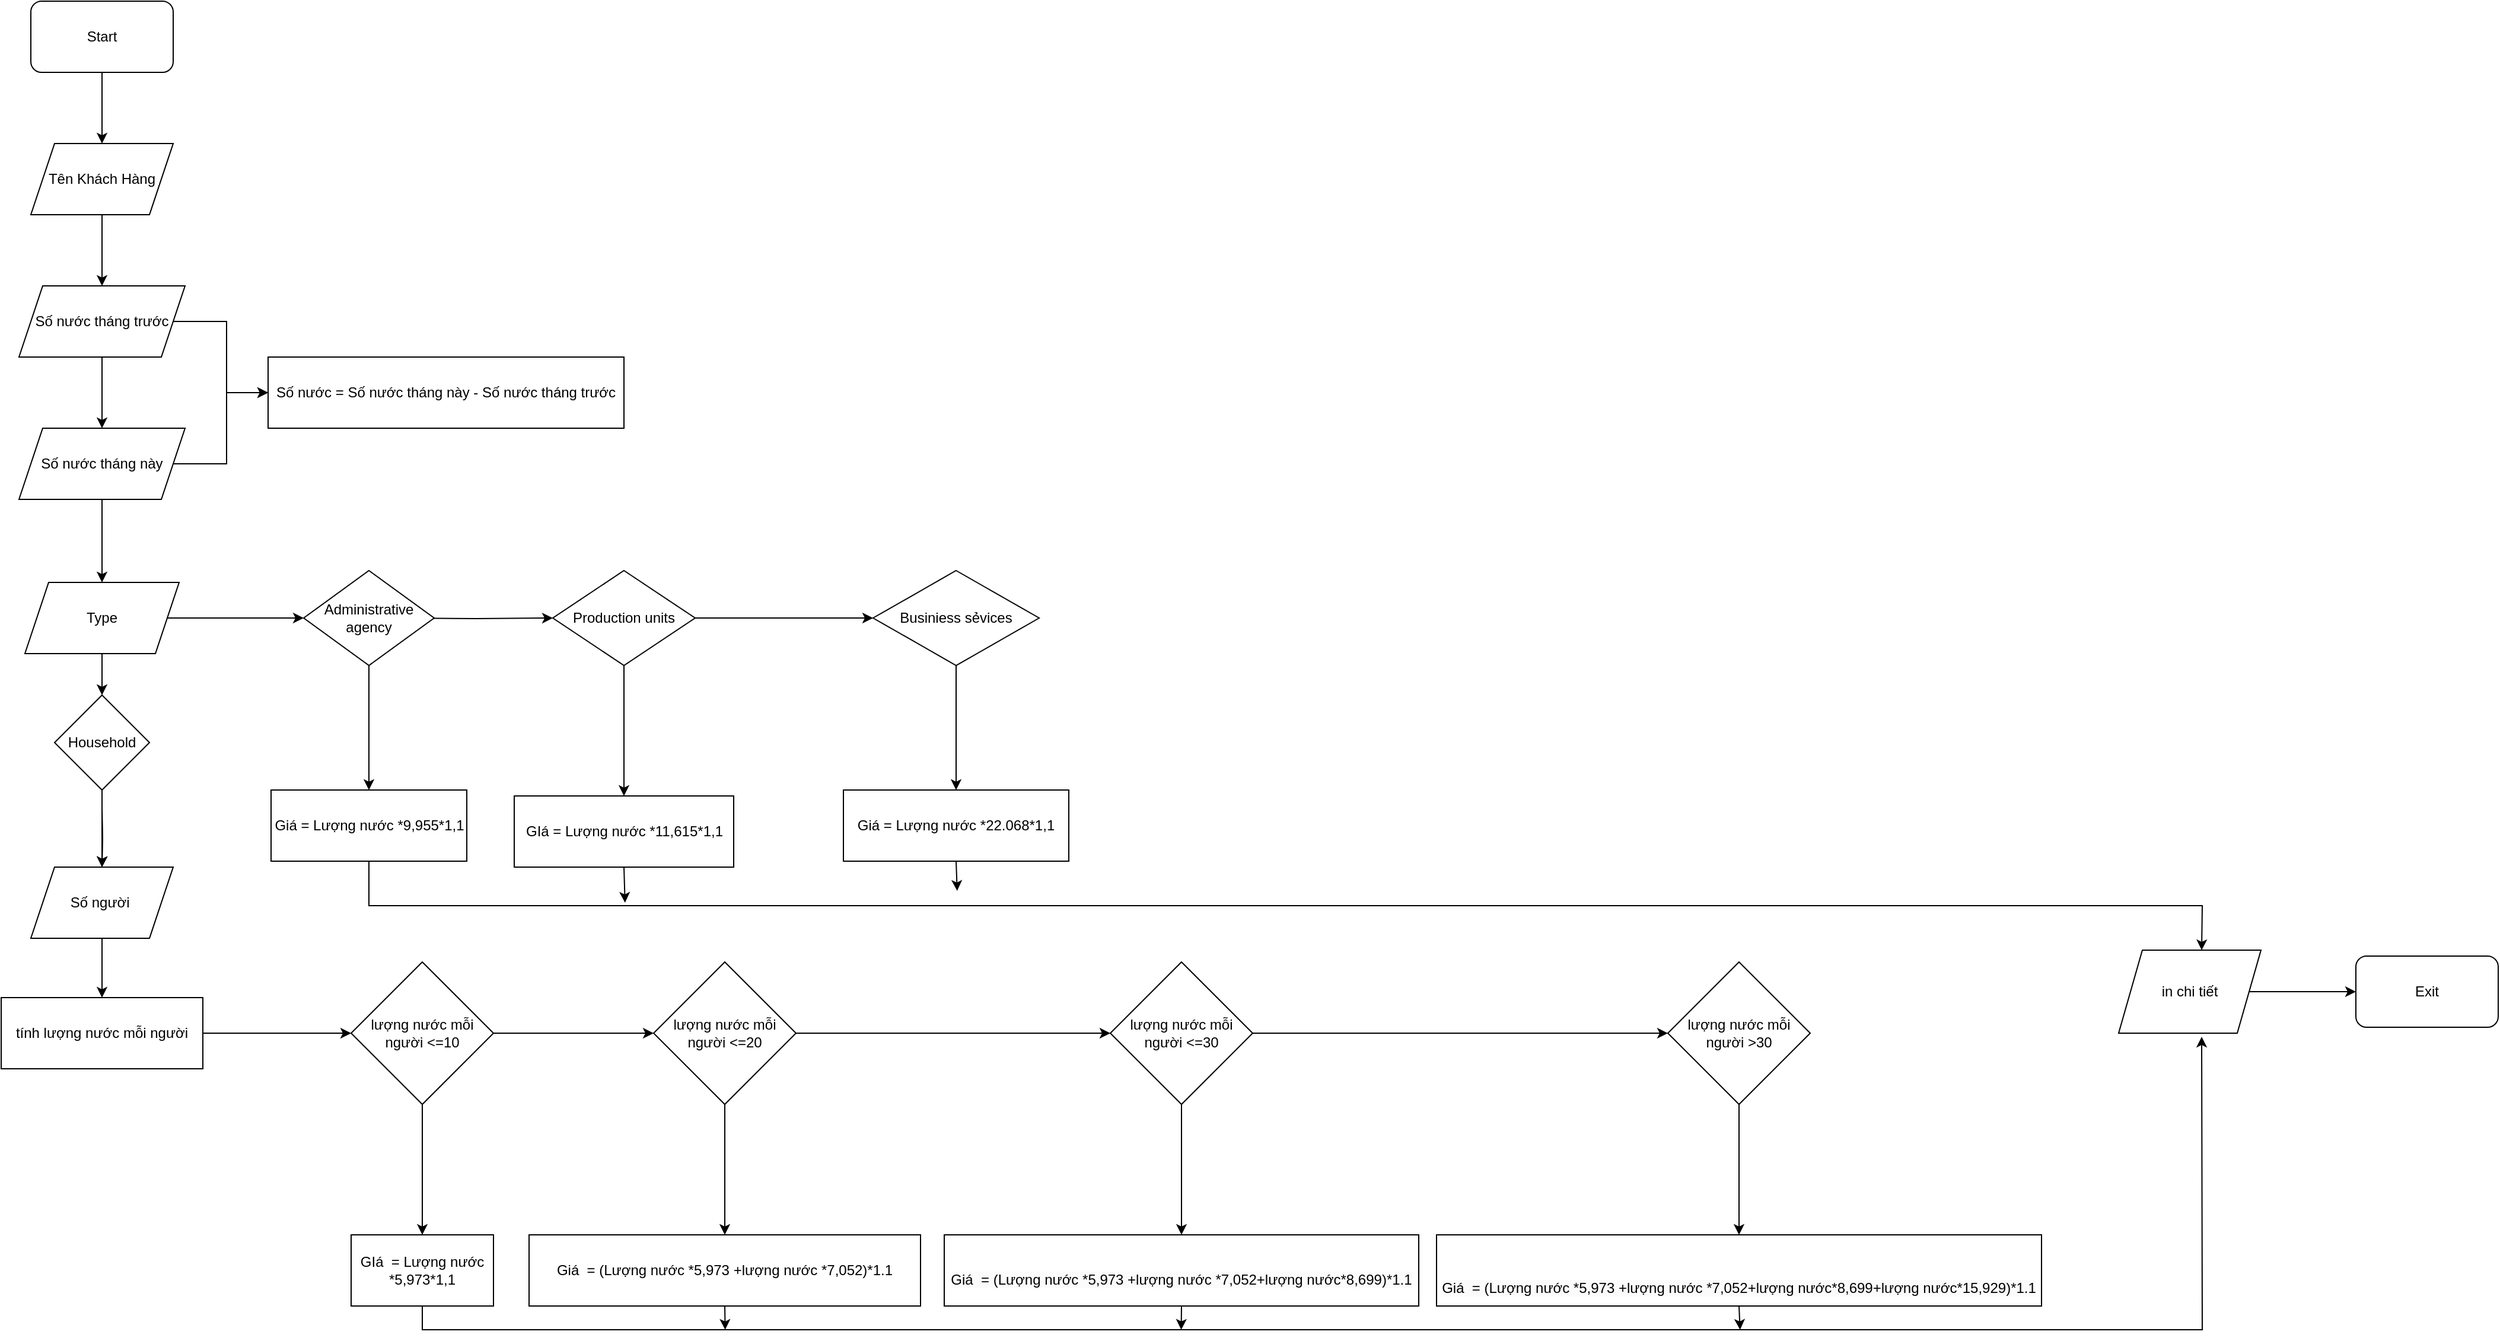 <mxfile version="22.0.4" type="github">
  <diagram id="C5RBs43oDa-KdzZeNtuy" name="Page-1">
    <mxGraphModel dx="2298" dy="1144" grid="1" gridSize="10" guides="1" tooltips="1" connect="1" arrows="1" fold="1" page="1" pageScale="1" pageWidth="827" pageHeight="1169" math="0" shadow="0">
      <root>
        <mxCell id="WIyWlLk6GJQsqaUBKTNV-0" />
        <mxCell id="WIyWlLk6GJQsqaUBKTNV-1" parent="WIyWlLk6GJQsqaUBKTNV-0" />
        <mxCell id="1D-Ijx-TDNGPNBYOoh16-20" value="" style="edgeStyle=orthogonalEdgeStyle;rounded=0;orthogonalLoop=1;jettySize=auto;html=1;" edge="1" parent="WIyWlLk6GJQsqaUBKTNV-1" source="1D-Ijx-TDNGPNBYOoh16-0" target="1D-Ijx-TDNGPNBYOoh16-19">
          <mxGeometry relative="1" as="geometry" />
        </mxCell>
        <mxCell id="1D-Ijx-TDNGPNBYOoh16-0" value="Start" style="rounded=1;whiteSpace=wrap;html=1;" vertex="1" parent="WIyWlLk6GJQsqaUBKTNV-1">
          <mxGeometry x="190" width="120" height="60" as="geometry" />
        </mxCell>
        <mxCell id="1D-Ijx-TDNGPNBYOoh16-18" value="" style="edgeStyle=orthogonalEdgeStyle;rounded=0;orthogonalLoop=1;jettySize=auto;html=1;" edge="1" parent="WIyWlLk6GJQsqaUBKTNV-1" source="1D-Ijx-TDNGPNBYOoh16-2" target="1D-Ijx-TDNGPNBYOoh16-4">
          <mxGeometry relative="1" as="geometry" />
        </mxCell>
        <mxCell id="1D-Ijx-TDNGPNBYOoh16-34" value="" style="edgeStyle=orthogonalEdgeStyle;rounded=0;orthogonalLoop=1;jettySize=auto;html=1;" edge="1" parent="WIyWlLk6GJQsqaUBKTNV-1" source="1D-Ijx-TDNGPNBYOoh16-2" target="1D-Ijx-TDNGPNBYOoh16-33">
          <mxGeometry relative="1" as="geometry" />
        </mxCell>
        <mxCell id="1D-Ijx-TDNGPNBYOoh16-2" value="Số nước tháng này" style="shape=parallelogram;perimeter=parallelogramPerimeter;whiteSpace=wrap;html=1;fixedSize=1;" vertex="1" parent="WIyWlLk6GJQsqaUBKTNV-1">
          <mxGeometry x="180" y="360" width="140" height="60" as="geometry" />
        </mxCell>
        <mxCell id="1D-Ijx-TDNGPNBYOoh16-4" value="Số nước = Số nước tháng này - Số nước tháng trước" style="rounded=0;whiteSpace=wrap;html=1;" vertex="1" parent="WIyWlLk6GJQsqaUBKTNV-1">
          <mxGeometry x="390" y="300" width="300" height="60" as="geometry" />
        </mxCell>
        <mxCell id="1D-Ijx-TDNGPNBYOoh16-15" value="" style="edgeStyle=orthogonalEdgeStyle;rounded=0;orthogonalLoop=1;jettySize=auto;html=1;" edge="1" parent="WIyWlLk6GJQsqaUBKTNV-1" source="1D-Ijx-TDNGPNBYOoh16-10" target="1D-Ijx-TDNGPNBYOoh16-2">
          <mxGeometry relative="1" as="geometry" />
        </mxCell>
        <mxCell id="1D-Ijx-TDNGPNBYOoh16-17" value="" style="edgeStyle=orthogonalEdgeStyle;rounded=0;orthogonalLoop=1;jettySize=auto;html=1;" edge="1" parent="WIyWlLk6GJQsqaUBKTNV-1" source="1D-Ijx-TDNGPNBYOoh16-10" target="1D-Ijx-TDNGPNBYOoh16-4">
          <mxGeometry relative="1" as="geometry" />
        </mxCell>
        <mxCell id="1D-Ijx-TDNGPNBYOoh16-10" value="Số nước tháng trước" style="shape=parallelogram;perimeter=parallelogramPerimeter;whiteSpace=wrap;html=1;fixedSize=1;" vertex="1" parent="WIyWlLk6GJQsqaUBKTNV-1">
          <mxGeometry x="180" y="240" width="140" height="60" as="geometry" />
        </mxCell>
        <mxCell id="1D-Ijx-TDNGPNBYOoh16-21" value="" style="edgeStyle=orthogonalEdgeStyle;rounded=0;orthogonalLoop=1;jettySize=auto;html=1;" edge="1" parent="WIyWlLk6GJQsqaUBKTNV-1" source="1D-Ijx-TDNGPNBYOoh16-19" target="1D-Ijx-TDNGPNBYOoh16-10">
          <mxGeometry relative="1" as="geometry" />
        </mxCell>
        <mxCell id="1D-Ijx-TDNGPNBYOoh16-19" value="Tên Khách Hàng" style="shape=parallelogram;perimeter=parallelogramPerimeter;whiteSpace=wrap;html=1;fixedSize=1;" vertex="1" parent="WIyWlLk6GJQsqaUBKTNV-1">
          <mxGeometry x="190" y="120" width="120" height="60" as="geometry" />
        </mxCell>
        <mxCell id="1D-Ijx-TDNGPNBYOoh16-30" value="" style="edgeStyle=orthogonalEdgeStyle;rounded=0;orthogonalLoop=1;jettySize=auto;html=1;" edge="1" parent="WIyWlLk6GJQsqaUBKTNV-1" target="1D-Ijx-TDNGPNBYOoh16-27">
          <mxGeometry relative="1" as="geometry">
            <mxPoint x="250" y="680" as="sourcePoint" />
          </mxGeometry>
        </mxCell>
        <mxCell id="1D-Ijx-TDNGPNBYOoh16-32" value="" style="edgeStyle=orthogonalEdgeStyle;rounded=0;orthogonalLoop=1;jettySize=auto;html=1;" edge="1" parent="WIyWlLk6GJQsqaUBKTNV-1" source="1D-Ijx-TDNGPNBYOoh16-27" target="1D-Ijx-TDNGPNBYOoh16-31">
          <mxGeometry relative="1" as="geometry" />
        </mxCell>
        <mxCell id="1D-Ijx-TDNGPNBYOoh16-27" value="Số người&amp;nbsp;" style="shape=parallelogram;perimeter=parallelogramPerimeter;whiteSpace=wrap;html=1;fixedSize=1;" vertex="1" parent="WIyWlLk6GJQsqaUBKTNV-1">
          <mxGeometry x="190" y="730" width="120" height="60" as="geometry" />
        </mxCell>
        <mxCell id="1D-Ijx-TDNGPNBYOoh16-39" value="" style="edgeStyle=orthogonalEdgeStyle;rounded=0;orthogonalLoop=1;jettySize=auto;html=1;" edge="1" parent="WIyWlLk6GJQsqaUBKTNV-1" source="1D-Ijx-TDNGPNBYOoh16-31" target="1D-Ijx-TDNGPNBYOoh16-38">
          <mxGeometry relative="1" as="geometry" />
        </mxCell>
        <mxCell id="1D-Ijx-TDNGPNBYOoh16-31" value="tính lượng nước mỗi người" style="rounded=0;whiteSpace=wrap;html=1;" vertex="1" parent="WIyWlLk6GJQsqaUBKTNV-1">
          <mxGeometry x="165" y="840" width="170" height="60" as="geometry" />
        </mxCell>
        <mxCell id="1D-Ijx-TDNGPNBYOoh16-37" value="" style="edgeStyle=orthogonalEdgeStyle;rounded=0;orthogonalLoop=1;jettySize=auto;html=1;" edge="1" parent="WIyWlLk6GJQsqaUBKTNV-1" source="1D-Ijx-TDNGPNBYOoh16-33" target="1D-Ijx-TDNGPNBYOoh16-35">
          <mxGeometry relative="1" as="geometry" />
        </mxCell>
        <mxCell id="1D-Ijx-TDNGPNBYOoh16-47" value="" style="edgeStyle=orthogonalEdgeStyle;rounded=0;orthogonalLoop=1;jettySize=auto;html=1;" edge="1" parent="WIyWlLk6GJQsqaUBKTNV-1" source="1D-Ijx-TDNGPNBYOoh16-33">
          <mxGeometry relative="1" as="geometry">
            <mxPoint x="420" y="520" as="targetPoint" />
          </mxGeometry>
        </mxCell>
        <mxCell id="1D-Ijx-TDNGPNBYOoh16-33" value="Type" style="shape=parallelogram;perimeter=parallelogramPerimeter;whiteSpace=wrap;html=1;fixedSize=1;" vertex="1" parent="WIyWlLk6GJQsqaUBKTNV-1">
          <mxGeometry x="185" y="490" width="130" height="60" as="geometry" />
        </mxCell>
        <mxCell id="1D-Ijx-TDNGPNBYOoh16-36" value="" style="edgeStyle=orthogonalEdgeStyle;rounded=0;orthogonalLoop=1;jettySize=auto;html=1;" edge="1" parent="WIyWlLk6GJQsqaUBKTNV-1" source="1D-Ijx-TDNGPNBYOoh16-35" target="1D-Ijx-TDNGPNBYOoh16-27">
          <mxGeometry relative="1" as="geometry" />
        </mxCell>
        <mxCell id="1D-Ijx-TDNGPNBYOoh16-35" value="Household" style="rhombus;whiteSpace=wrap;html=1;" vertex="1" parent="WIyWlLk6GJQsqaUBKTNV-1">
          <mxGeometry x="210" y="585" width="80" height="80" as="geometry" />
        </mxCell>
        <mxCell id="1D-Ijx-TDNGPNBYOoh16-41" value="" style="edgeStyle=orthogonalEdgeStyle;rounded=0;orthogonalLoop=1;jettySize=auto;html=1;" edge="1" parent="WIyWlLk6GJQsqaUBKTNV-1" source="1D-Ijx-TDNGPNBYOoh16-38" target="1D-Ijx-TDNGPNBYOoh16-40">
          <mxGeometry relative="1" as="geometry" />
        </mxCell>
        <mxCell id="1D-Ijx-TDNGPNBYOoh16-61" value="" style="edgeStyle=orthogonalEdgeStyle;rounded=0;orthogonalLoop=1;jettySize=auto;html=1;" edge="1" parent="WIyWlLk6GJQsqaUBKTNV-1" source="1D-Ijx-TDNGPNBYOoh16-38" target="1D-Ijx-TDNGPNBYOoh16-60">
          <mxGeometry relative="1" as="geometry" />
        </mxCell>
        <mxCell id="1D-Ijx-TDNGPNBYOoh16-38" value="lượng nước mỗi người &amp;lt;=10" style="rhombus;whiteSpace=wrap;html=1;rounded=0;" vertex="1" parent="WIyWlLk6GJQsqaUBKTNV-1">
          <mxGeometry x="460" y="810" width="120" height="120" as="geometry" />
        </mxCell>
        <mxCell id="1D-Ijx-TDNGPNBYOoh16-43" value="" style="edgeStyle=orthogonalEdgeStyle;rounded=0;orthogonalLoop=1;jettySize=auto;html=1;" edge="1" parent="WIyWlLk6GJQsqaUBKTNV-1" source="1D-Ijx-TDNGPNBYOoh16-40" target="1D-Ijx-TDNGPNBYOoh16-42">
          <mxGeometry relative="1" as="geometry" />
        </mxCell>
        <mxCell id="1D-Ijx-TDNGPNBYOoh16-63" value="" style="edgeStyle=orthogonalEdgeStyle;rounded=0;orthogonalLoop=1;jettySize=auto;html=1;" edge="1" parent="WIyWlLk6GJQsqaUBKTNV-1" source="1D-Ijx-TDNGPNBYOoh16-40" target="1D-Ijx-TDNGPNBYOoh16-62">
          <mxGeometry relative="1" as="geometry" />
        </mxCell>
        <mxCell id="1D-Ijx-TDNGPNBYOoh16-40" value="lượng nước mỗi người &amp;lt;=20" style="rhombus;whiteSpace=wrap;html=1;rounded=0;" vertex="1" parent="WIyWlLk6GJQsqaUBKTNV-1">
          <mxGeometry x="715" y="810" width="120" height="120" as="geometry" />
        </mxCell>
        <mxCell id="1D-Ijx-TDNGPNBYOoh16-45" value="" style="edgeStyle=orthogonalEdgeStyle;rounded=0;orthogonalLoop=1;jettySize=auto;html=1;" edge="1" parent="WIyWlLk6GJQsqaUBKTNV-1" source="1D-Ijx-TDNGPNBYOoh16-42" target="1D-Ijx-TDNGPNBYOoh16-44">
          <mxGeometry relative="1" as="geometry" />
        </mxCell>
        <mxCell id="1D-Ijx-TDNGPNBYOoh16-65" value="" style="edgeStyle=orthogonalEdgeStyle;rounded=0;orthogonalLoop=1;jettySize=auto;html=1;" edge="1" parent="WIyWlLk6GJQsqaUBKTNV-1" source="1D-Ijx-TDNGPNBYOoh16-42" target="1D-Ijx-TDNGPNBYOoh16-64">
          <mxGeometry relative="1" as="geometry" />
        </mxCell>
        <mxCell id="1D-Ijx-TDNGPNBYOoh16-42" value="lượng nước mỗi người &amp;lt;=30" style="rhombus;whiteSpace=wrap;html=1;rounded=0;" vertex="1" parent="WIyWlLk6GJQsqaUBKTNV-1">
          <mxGeometry x="1100" y="810" width="120" height="120" as="geometry" />
        </mxCell>
        <mxCell id="1D-Ijx-TDNGPNBYOoh16-67" value="" style="edgeStyle=orthogonalEdgeStyle;rounded=0;orthogonalLoop=1;jettySize=auto;html=1;" edge="1" parent="WIyWlLk6GJQsqaUBKTNV-1" source="1D-Ijx-TDNGPNBYOoh16-44" target="1D-Ijx-TDNGPNBYOoh16-66">
          <mxGeometry relative="1" as="geometry" />
        </mxCell>
        <mxCell id="1D-Ijx-TDNGPNBYOoh16-44" value="lượng nước mỗi người &amp;gt;30" style="rhombus;whiteSpace=wrap;html=1;rounded=0;" vertex="1" parent="WIyWlLk6GJQsqaUBKTNV-1">
          <mxGeometry x="1570" y="810" width="120" height="120" as="geometry" />
        </mxCell>
        <mxCell id="1D-Ijx-TDNGPNBYOoh16-49" value="" style="edgeStyle=orthogonalEdgeStyle;rounded=0;orthogonalLoop=1;jettySize=auto;html=1;" edge="1" parent="WIyWlLk6GJQsqaUBKTNV-1" target="1D-Ijx-TDNGPNBYOoh16-48">
          <mxGeometry relative="1" as="geometry">
            <mxPoint x="500" y="520" as="sourcePoint" />
          </mxGeometry>
        </mxCell>
        <mxCell id="1D-Ijx-TDNGPNBYOoh16-51" value="" style="edgeStyle=orthogonalEdgeStyle;rounded=0;orthogonalLoop=1;jettySize=auto;html=1;" edge="1" parent="WIyWlLk6GJQsqaUBKTNV-1" source="1D-Ijx-TDNGPNBYOoh16-48" target="1D-Ijx-TDNGPNBYOoh16-50">
          <mxGeometry relative="1" as="geometry" />
        </mxCell>
        <mxCell id="1D-Ijx-TDNGPNBYOoh16-55" value="" style="edgeStyle=orthogonalEdgeStyle;rounded=0;orthogonalLoop=1;jettySize=auto;html=1;" edge="1" parent="WIyWlLk6GJQsqaUBKTNV-1" source="1D-Ijx-TDNGPNBYOoh16-48" target="1D-Ijx-TDNGPNBYOoh16-54">
          <mxGeometry relative="1" as="geometry" />
        </mxCell>
        <mxCell id="1D-Ijx-TDNGPNBYOoh16-48" value="Production units" style="rhombus;whiteSpace=wrap;html=1;" vertex="1" parent="WIyWlLk6GJQsqaUBKTNV-1">
          <mxGeometry x="630" y="480" width="120" height="80" as="geometry" />
        </mxCell>
        <mxCell id="1D-Ijx-TDNGPNBYOoh16-57" value="" style="edgeStyle=orthogonalEdgeStyle;rounded=0;orthogonalLoop=1;jettySize=auto;html=1;" edge="1" parent="WIyWlLk6GJQsqaUBKTNV-1" source="1D-Ijx-TDNGPNBYOoh16-50" target="1D-Ijx-TDNGPNBYOoh16-56">
          <mxGeometry relative="1" as="geometry" />
        </mxCell>
        <mxCell id="1D-Ijx-TDNGPNBYOoh16-50" value="Businiess sẻvices" style="rhombus;whiteSpace=wrap;html=1;" vertex="1" parent="WIyWlLk6GJQsqaUBKTNV-1">
          <mxGeometry x="900" y="480" width="140" height="80" as="geometry" />
        </mxCell>
        <mxCell id="1D-Ijx-TDNGPNBYOoh16-79" style="edgeStyle=orthogonalEdgeStyle;rounded=0;orthogonalLoop=1;jettySize=auto;html=1;exitX=0.5;exitY=1;exitDx=0;exitDy=0;" edge="1" parent="WIyWlLk6GJQsqaUBKTNV-1" source="1D-Ijx-TDNGPNBYOoh16-52">
          <mxGeometry relative="1" as="geometry">
            <mxPoint x="2020" y="800" as="targetPoint" />
          </mxGeometry>
        </mxCell>
        <mxCell id="1D-Ijx-TDNGPNBYOoh16-52" value="Giá = Lượng nước *9,955*1,1" style="whiteSpace=wrap;html=1;" vertex="1" parent="WIyWlLk6GJQsqaUBKTNV-1">
          <mxGeometry x="392.5" y="665" width="165" height="60" as="geometry" />
        </mxCell>
        <mxCell id="1D-Ijx-TDNGPNBYOoh16-75" style="edgeStyle=orthogonalEdgeStyle;rounded=0;orthogonalLoop=1;jettySize=auto;html=1;exitX=0.5;exitY=1;exitDx=0;exitDy=0;" edge="1" parent="WIyWlLk6GJQsqaUBKTNV-1" source="1D-Ijx-TDNGPNBYOoh16-54">
          <mxGeometry relative="1" as="geometry">
            <mxPoint x="690.889" y="760" as="targetPoint" />
          </mxGeometry>
        </mxCell>
        <mxCell id="1D-Ijx-TDNGPNBYOoh16-54" value="GIá = Lượng nước *11,615*1,1" style="whiteSpace=wrap;html=1;" vertex="1" parent="WIyWlLk6GJQsqaUBKTNV-1">
          <mxGeometry x="597.5" y="670" width="185" height="60" as="geometry" />
        </mxCell>
        <mxCell id="1D-Ijx-TDNGPNBYOoh16-76" style="edgeStyle=orthogonalEdgeStyle;rounded=0;orthogonalLoop=1;jettySize=auto;html=1;exitX=0.5;exitY=1;exitDx=0;exitDy=0;" edge="1" parent="WIyWlLk6GJQsqaUBKTNV-1" source="1D-Ijx-TDNGPNBYOoh16-56">
          <mxGeometry relative="1" as="geometry">
            <mxPoint x="970.889" y="750" as="targetPoint" />
          </mxGeometry>
        </mxCell>
        <mxCell id="1D-Ijx-TDNGPNBYOoh16-56" value="Giá = Lượng nước *22.068*1,1" style="whiteSpace=wrap;html=1;" vertex="1" parent="WIyWlLk6GJQsqaUBKTNV-1">
          <mxGeometry x="875" y="665" width="190" height="60" as="geometry" />
        </mxCell>
        <mxCell id="1D-Ijx-TDNGPNBYOoh16-59" value="" style="edgeStyle=orthogonalEdgeStyle;rounded=0;orthogonalLoop=1;jettySize=auto;html=1;" edge="1" parent="WIyWlLk6GJQsqaUBKTNV-1" source="1D-Ijx-TDNGPNBYOoh16-58" target="1D-Ijx-TDNGPNBYOoh16-52">
          <mxGeometry relative="1" as="geometry" />
        </mxCell>
        <mxCell id="1D-Ijx-TDNGPNBYOoh16-58" value="Administrative agency" style="rhombus;whiteSpace=wrap;html=1;" vertex="1" parent="WIyWlLk6GJQsqaUBKTNV-1">
          <mxGeometry x="420" y="480" width="110" height="80" as="geometry" />
        </mxCell>
        <mxCell id="1D-Ijx-TDNGPNBYOoh16-81" style="edgeStyle=orthogonalEdgeStyle;rounded=0;orthogonalLoop=1;jettySize=auto;html=1;exitX=0.5;exitY=1;exitDx=0;exitDy=0;" edge="1" parent="WIyWlLk6GJQsqaUBKTNV-1" source="1D-Ijx-TDNGPNBYOoh16-60">
          <mxGeometry relative="1" as="geometry">
            <mxPoint x="2020" y="872.963" as="targetPoint" />
          </mxGeometry>
        </mxCell>
        <mxCell id="1D-Ijx-TDNGPNBYOoh16-60" value="GIá&amp;nbsp; = Lượng nước *5,973*1,1" style="whiteSpace=wrap;html=1;rounded=0;" vertex="1" parent="WIyWlLk6GJQsqaUBKTNV-1">
          <mxGeometry x="460" y="1040" width="120" height="60" as="geometry" />
        </mxCell>
        <mxCell id="1D-Ijx-TDNGPNBYOoh16-82" style="edgeStyle=orthogonalEdgeStyle;rounded=0;orthogonalLoop=1;jettySize=auto;html=1;exitX=0.5;exitY=1;exitDx=0;exitDy=0;" edge="1" parent="WIyWlLk6GJQsqaUBKTNV-1" source="1D-Ijx-TDNGPNBYOoh16-62">
          <mxGeometry relative="1" as="geometry">
            <mxPoint x="775.333" y="1120" as="targetPoint" />
          </mxGeometry>
        </mxCell>
        <mxCell id="1D-Ijx-TDNGPNBYOoh16-62" value="Giá&amp;nbsp; = (Lượng nước *5,973 +lượng nước *7,052)*1.1" style="whiteSpace=wrap;html=1;rounded=0;" vertex="1" parent="WIyWlLk6GJQsqaUBKTNV-1">
          <mxGeometry x="610" y="1040" width="330" height="60" as="geometry" />
        </mxCell>
        <mxCell id="1D-Ijx-TDNGPNBYOoh16-83" style="edgeStyle=orthogonalEdgeStyle;rounded=0;orthogonalLoop=1;jettySize=auto;html=1;exitX=0.5;exitY=1;exitDx=0;exitDy=0;" edge="1" parent="WIyWlLk6GJQsqaUBKTNV-1" source="1D-Ijx-TDNGPNBYOoh16-64">
          <mxGeometry relative="1" as="geometry">
            <mxPoint x="1159.778" y="1120" as="targetPoint" />
          </mxGeometry>
        </mxCell>
        <mxCell id="1D-Ijx-TDNGPNBYOoh16-64" value="&lt;br&gt;&lt;span style=&quot;color: rgb(0, 0, 0); font-family: Helvetica; font-size: 12px; font-style: normal; font-variant-ligatures: normal; font-variant-caps: normal; font-weight: 400; letter-spacing: normal; orphans: 2; text-align: center; text-indent: 0px; text-transform: none; widows: 2; word-spacing: 0px; -webkit-text-stroke-width: 0px; background-color: rgb(251, 251, 251); text-decoration-thickness: initial; text-decoration-style: initial; text-decoration-color: initial; float: none; display: inline !important;&quot;&gt;Giá&amp;nbsp; = (Lượng nước *5,973 +lượng nước *7,052+lượng nước*8,699)*1.1&lt;/span&gt;&lt;br&gt;" style="whiteSpace=wrap;html=1;rounded=0;" vertex="1" parent="WIyWlLk6GJQsqaUBKTNV-1">
          <mxGeometry x="960" y="1040" width="400" height="60" as="geometry" />
        </mxCell>
        <mxCell id="1D-Ijx-TDNGPNBYOoh16-84" style="edgeStyle=orthogonalEdgeStyle;rounded=0;orthogonalLoop=1;jettySize=auto;html=1;exitX=0.5;exitY=1;exitDx=0;exitDy=0;" edge="1" parent="WIyWlLk6GJQsqaUBKTNV-1" source="1D-Ijx-TDNGPNBYOoh16-66">
          <mxGeometry relative="1" as="geometry">
            <mxPoint x="1630.889" y="1120" as="targetPoint" />
          </mxGeometry>
        </mxCell>
        <mxCell id="1D-Ijx-TDNGPNBYOoh16-66" value="&lt;br&gt;&lt;br style=&quot;border-color: var(--border-color); color: rgb(0, 0, 0); font-family: Helvetica; font-size: 12px; font-style: normal; font-variant-ligatures: normal; font-variant-caps: normal; font-weight: 400; letter-spacing: normal; orphans: 2; text-align: center; text-indent: 0px; text-transform: none; widows: 2; word-spacing: 0px; -webkit-text-stroke-width: 0px; background-color: rgb(251, 251, 251); text-decoration-thickness: initial; text-decoration-style: initial; text-decoration-color: initial;&quot;&gt;&lt;span style=&quot;border-color: var(--border-color); color: rgb(0, 0, 0); font-family: Helvetica; font-size: 12px; font-style: normal; font-variant-ligatures: normal; font-variant-caps: normal; font-weight: 400; letter-spacing: normal; orphans: 2; text-align: center; text-indent: 0px; text-transform: none; widows: 2; word-spacing: 0px; -webkit-text-stroke-width: 0px; text-decoration-thickness: initial; text-decoration-style: initial; text-decoration-color: initial; background-color: rgb(251, 251, 251); float: none; display: inline !important;&quot;&gt;Giá&amp;nbsp; = (Lượng nước *5,973 +lượng nước *7,052+lượng nước*8,699+lượng nước*15,929)*1.1&lt;/span&gt;&lt;br&gt;" style="whiteSpace=wrap;html=1;rounded=0;" vertex="1" parent="WIyWlLk6GJQsqaUBKTNV-1">
          <mxGeometry x="1375" y="1040" width="510" height="60" as="geometry" />
        </mxCell>
        <mxCell id="1D-Ijx-TDNGPNBYOoh16-87" value="" style="edgeStyle=orthogonalEdgeStyle;rounded=0;orthogonalLoop=1;jettySize=auto;html=1;" edge="1" parent="WIyWlLk6GJQsqaUBKTNV-1" source="1D-Ijx-TDNGPNBYOoh16-80" target="1D-Ijx-TDNGPNBYOoh16-86">
          <mxGeometry relative="1" as="geometry" />
        </mxCell>
        <mxCell id="1D-Ijx-TDNGPNBYOoh16-80" value="in chi tiết" style="shape=parallelogram;perimeter=parallelogramPerimeter;whiteSpace=wrap;html=1;fixedSize=1;" vertex="1" parent="WIyWlLk6GJQsqaUBKTNV-1">
          <mxGeometry x="1950" y="800" width="120" height="70" as="geometry" />
        </mxCell>
        <mxCell id="1D-Ijx-TDNGPNBYOoh16-86" value="Exit" style="rounded=1;whiteSpace=wrap;html=1;" vertex="1" parent="WIyWlLk6GJQsqaUBKTNV-1">
          <mxGeometry x="2150" y="805" width="120" height="60" as="geometry" />
        </mxCell>
      </root>
    </mxGraphModel>
  </diagram>
</mxfile>
